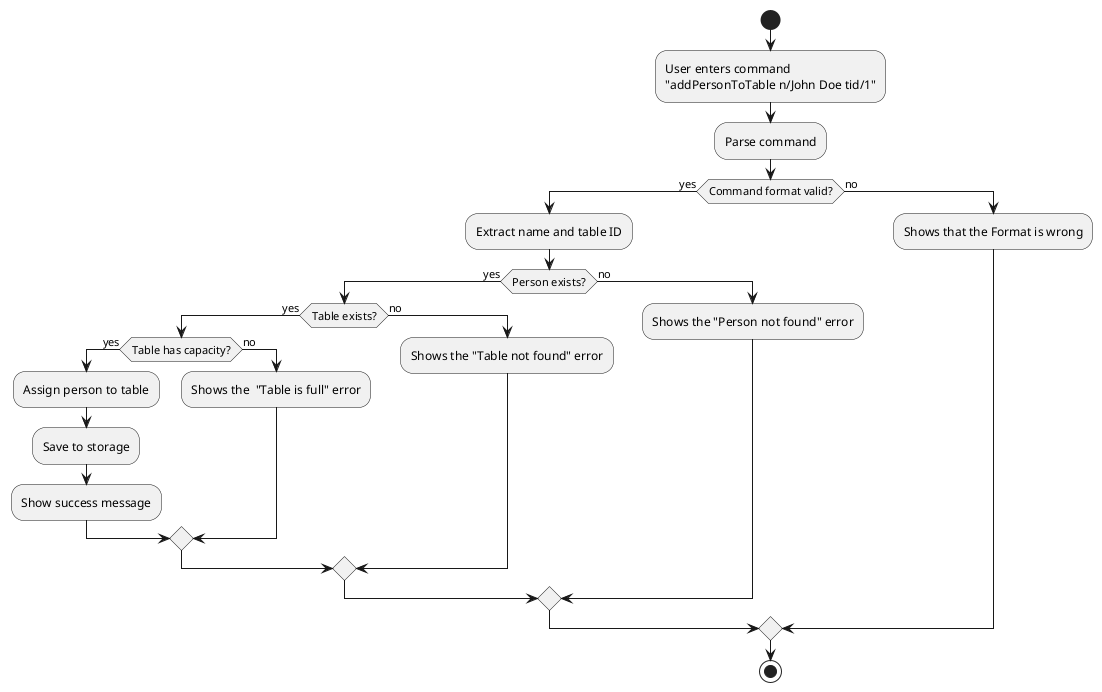 @startuml
start

:User enters command
"addPersonToTable n/John Doe tid/1";

:Parse command;

if (Command format valid?) then (yes)
  :Extract name and table ID;
  if (Person exists?) then (yes)
    if (Table exists?) then (yes)
      if (Table has capacity?) then (yes)
        :Assign person to table;
        :Save to storage;
        :Show success message;
      else (no)
        :Shows the  "Table is full" error;
      endif
    else (no)
      :Shows the "Table not found" error;
    endif
  else (no)
    :Shows the "Person not found" error;
  endif
else (no)
  :Shows that the Format is wrong;
endif

stop
@enduml
